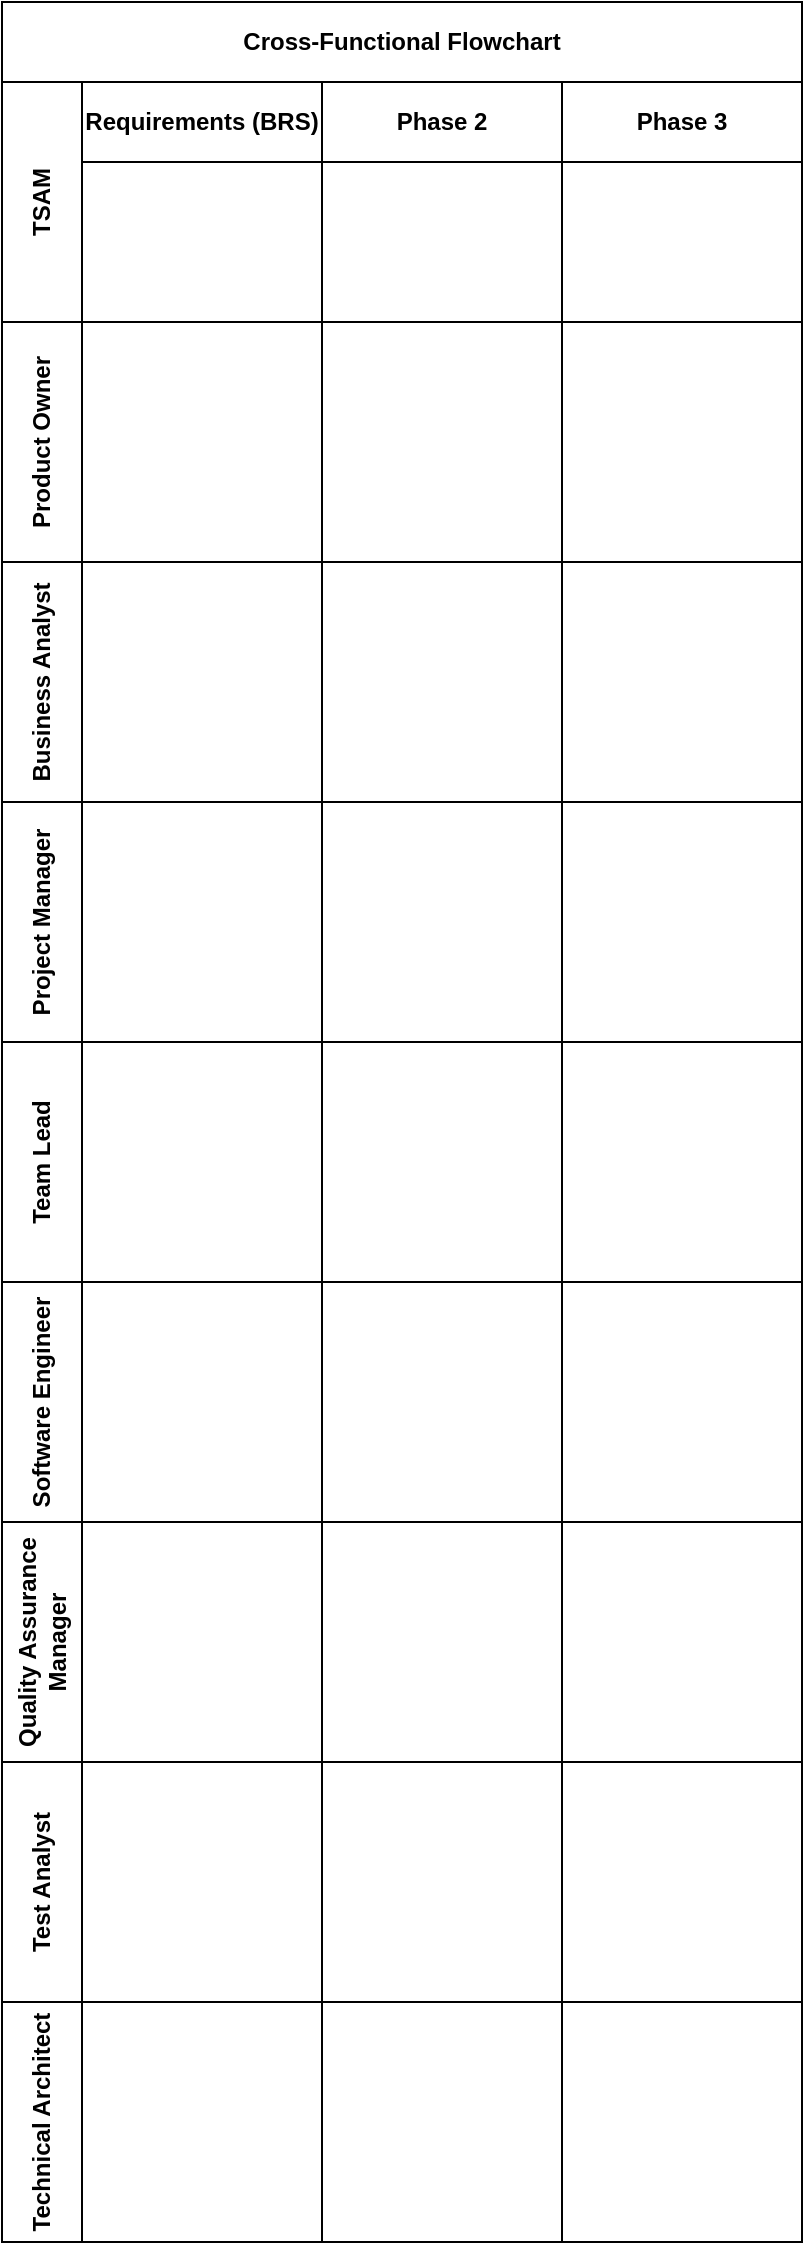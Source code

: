 <mxfile version="20.3.7" type="github">
  <diagram id="cjQkQe_6s1pKexxCDF4P" name="Page-1">
    <mxGraphModel dx="1354" dy="726" grid="1" gridSize="10" guides="1" tooltips="1" connect="1" arrows="1" fold="1" page="1" pageScale="1" pageWidth="850" pageHeight="1100" math="0" shadow="0">
      <root>
        <mxCell id="0" />
        <mxCell id="1" parent="0" />
        <mxCell id="hVLxrc-q3zMbDH1GzHd_-53" value="Cross-Functional Flowchart" style="shape=table;childLayout=tableLayout;rowLines=0;columnLines=0;startSize=40;html=1;whiteSpace=wrap;collapsible=0;recursiveResize=0;expand=0;pointerEvents=0;fontStyle=1;align=center;" vertex="1" parent="1">
          <mxGeometry x="140" y="110" width="400" height="400" as="geometry" />
        </mxCell>
        <mxCell id="hVLxrc-q3zMbDH1GzHd_-54" value="TSAM" style="swimlane;horizontal=0;points=[[0,0.5],[1,0.5]];portConstraint=eastwest;startSize=40;html=1;whiteSpace=wrap;collapsible=0;recursiveResize=0;expand=0;pointerEvents=0;fontStyle=1" vertex="1" parent="hVLxrc-q3zMbDH1GzHd_-53">
          <mxGeometry y="40" width="400" height="120" as="geometry" />
        </mxCell>
        <mxCell id="hVLxrc-q3zMbDH1GzHd_-55" value="Requirements (BRS)" style="swimlane;connectable=0;startSize=40;html=1;whiteSpace=wrap;collapsible=0;recursiveResize=0;expand=0;pointerEvents=0;" vertex="1" parent="hVLxrc-q3zMbDH1GzHd_-54">
          <mxGeometry x="40" width="120" height="120" as="geometry">
            <mxRectangle width="120" height="120" as="alternateBounds" />
          </mxGeometry>
        </mxCell>
        <mxCell id="hVLxrc-q3zMbDH1GzHd_-56" value="Phase 2" style="swimlane;connectable=0;startSize=40;html=1;whiteSpace=wrap;collapsible=0;recursiveResize=0;expand=0;pointerEvents=0;" vertex="1" parent="hVLxrc-q3zMbDH1GzHd_-54">
          <mxGeometry x="160" width="120" height="120" as="geometry">
            <mxRectangle width="120" height="120" as="alternateBounds" />
          </mxGeometry>
        </mxCell>
        <mxCell id="hVLxrc-q3zMbDH1GzHd_-57" value="Phase 3" style="swimlane;connectable=0;startSize=40;html=1;whiteSpace=wrap;collapsible=0;recursiveResize=0;expand=0;pointerEvents=0;" vertex="1" parent="hVLxrc-q3zMbDH1GzHd_-54">
          <mxGeometry x="280" width="120" height="120" as="geometry">
            <mxRectangle width="120" height="120" as="alternateBounds" />
          </mxGeometry>
        </mxCell>
        <mxCell id="hVLxrc-q3zMbDH1GzHd_-58" value="Product Owner" style="swimlane;horizontal=0;points=[[0,0.5],[1,0.5]];portConstraint=eastwest;startSize=40;html=1;whiteSpace=wrap;collapsible=0;recursiveResize=0;expand=0;pointerEvents=0;" vertex="1" parent="hVLxrc-q3zMbDH1GzHd_-53">
          <mxGeometry y="160" width="400" height="120" as="geometry" />
        </mxCell>
        <mxCell id="hVLxrc-q3zMbDH1GzHd_-59" value="" style="swimlane;connectable=0;startSize=0;html=1;whiteSpace=wrap;collapsible=0;recursiveResize=0;expand=0;pointerEvents=0;" vertex="1" parent="hVLxrc-q3zMbDH1GzHd_-58">
          <mxGeometry x="40" width="120" height="120" as="geometry">
            <mxRectangle width="120" height="120" as="alternateBounds" />
          </mxGeometry>
        </mxCell>
        <mxCell id="hVLxrc-q3zMbDH1GzHd_-60" value="" style="swimlane;connectable=0;startSize=0;html=1;whiteSpace=wrap;collapsible=0;recursiveResize=0;expand=0;pointerEvents=0;" vertex="1" parent="hVLxrc-q3zMbDH1GzHd_-58">
          <mxGeometry x="160" width="120" height="120" as="geometry">
            <mxRectangle width="120" height="120" as="alternateBounds" />
          </mxGeometry>
        </mxCell>
        <mxCell id="hVLxrc-q3zMbDH1GzHd_-61" value="" style="swimlane;connectable=0;startSize=0;html=1;whiteSpace=wrap;collapsible=0;recursiveResize=0;expand=0;pointerEvents=0;" vertex="1" parent="hVLxrc-q3zMbDH1GzHd_-58">
          <mxGeometry x="280" width="120" height="120" as="geometry">
            <mxRectangle width="120" height="120" as="alternateBounds" />
          </mxGeometry>
        </mxCell>
        <mxCell id="hVLxrc-q3zMbDH1GzHd_-62" value="Business Analyst" style="swimlane;horizontal=0;points=[[0,0.5],[1,0.5]];portConstraint=eastwest;startSize=40;html=1;whiteSpace=wrap;collapsible=0;recursiveResize=0;expand=0;pointerEvents=0;" vertex="1" parent="hVLxrc-q3zMbDH1GzHd_-53">
          <mxGeometry y="280" width="400" height="120" as="geometry" />
        </mxCell>
        <mxCell id="hVLxrc-q3zMbDH1GzHd_-63" value="" style="swimlane;connectable=0;startSize=0;html=1;whiteSpace=wrap;collapsible=0;recursiveResize=0;expand=0;pointerEvents=0;" vertex="1" parent="hVLxrc-q3zMbDH1GzHd_-62">
          <mxGeometry x="40" width="120" height="120" as="geometry">
            <mxRectangle width="120" height="120" as="alternateBounds" />
          </mxGeometry>
        </mxCell>
        <mxCell id="hVLxrc-q3zMbDH1GzHd_-79" value="Project Manager" style="swimlane;horizontal=0;points=[[0,0.5],[1,0.5]];portConstraint=eastwest;startSize=40;html=1;whiteSpace=wrap;collapsible=0;recursiveResize=0;expand=0;pointerEvents=0;" vertex="1" parent="hVLxrc-q3zMbDH1GzHd_-63">
          <mxGeometry x="-40" y="120" width="400" height="120" as="geometry" />
        </mxCell>
        <mxCell id="hVLxrc-q3zMbDH1GzHd_-80" value="" style="swimlane;connectable=0;startSize=0;html=1;whiteSpace=wrap;collapsible=0;recursiveResize=0;expand=0;pointerEvents=0;" vertex="1" parent="hVLxrc-q3zMbDH1GzHd_-79">
          <mxGeometry x="40" width="120" height="120" as="geometry">
            <mxRectangle width="120" height="120" as="alternateBounds" />
          </mxGeometry>
        </mxCell>
        <mxCell id="hVLxrc-q3zMbDH1GzHd_-81" value="" style="swimlane;connectable=0;startSize=0;html=1;whiteSpace=wrap;collapsible=0;recursiveResize=0;expand=0;pointerEvents=0;" vertex="1" parent="hVLxrc-q3zMbDH1GzHd_-79">
          <mxGeometry x="160" width="120" height="120" as="geometry">
            <mxRectangle width="120" height="120" as="alternateBounds" />
          </mxGeometry>
        </mxCell>
        <mxCell id="hVLxrc-q3zMbDH1GzHd_-82" value="" style="swimlane;connectable=0;startSize=0;html=1;whiteSpace=wrap;collapsible=0;recursiveResize=0;expand=0;pointerEvents=0;" vertex="1" parent="hVLxrc-q3zMbDH1GzHd_-79">
          <mxGeometry x="280" width="120" height="120" as="geometry">
            <mxRectangle width="120" height="120" as="alternateBounds" />
          </mxGeometry>
        </mxCell>
        <mxCell id="hVLxrc-q3zMbDH1GzHd_-84" value="Team Lead" style="swimlane;horizontal=0;points=[[0,0.5],[1,0.5]];portConstraint=eastwest;startSize=40;html=1;whiteSpace=wrap;collapsible=0;recursiveResize=0;expand=0;pointerEvents=0;" vertex="1" parent="hVLxrc-q3zMbDH1GzHd_-63">
          <mxGeometry x="-40" y="240" width="400" height="120" as="geometry" />
        </mxCell>
        <mxCell id="hVLxrc-q3zMbDH1GzHd_-85" value="" style="swimlane;connectable=0;startSize=0;html=1;whiteSpace=wrap;collapsible=0;recursiveResize=0;expand=0;pointerEvents=0;" vertex="1" parent="hVLxrc-q3zMbDH1GzHd_-84">
          <mxGeometry x="40" width="120" height="120" as="geometry">
            <mxRectangle width="120" height="120" as="alternateBounds" />
          </mxGeometry>
        </mxCell>
        <mxCell id="hVLxrc-q3zMbDH1GzHd_-88" value="Software Engineer" style="swimlane;horizontal=0;points=[[0,0.5],[1,0.5]];portConstraint=eastwest;startSize=40;html=1;whiteSpace=wrap;collapsible=0;recursiveResize=0;expand=0;pointerEvents=0;" vertex="1" parent="hVLxrc-q3zMbDH1GzHd_-85">
          <mxGeometry x="-40" y="120" width="400" height="120" as="geometry" />
        </mxCell>
        <mxCell id="hVLxrc-q3zMbDH1GzHd_-89" value="" style="swimlane;connectable=0;startSize=0;html=1;whiteSpace=wrap;collapsible=0;recursiveResize=0;expand=0;pointerEvents=0;" vertex="1" parent="hVLxrc-q3zMbDH1GzHd_-88">
          <mxGeometry x="40" width="120" height="120" as="geometry">
            <mxRectangle width="120" height="120" as="alternateBounds" />
          </mxGeometry>
        </mxCell>
        <mxCell id="hVLxrc-q3zMbDH1GzHd_-90" value="" style="swimlane;connectable=0;startSize=0;html=1;whiteSpace=wrap;collapsible=0;recursiveResize=0;expand=0;pointerEvents=0;" vertex="1" parent="hVLxrc-q3zMbDH1GzHd_-88">
          <mxGeometry x="160" width="120" height="120" as="geometry">
            <mxRectangle width="120" height="120" as="alternateBounds" />
          </mxGeometry>
        </mxCell>
        <mxCell id="hVLxrc-q3zMbDH1GzHd_-91" value="" style="swimlane;connectable=0;startSize=0;html=1;whiteSpace=wrap;collapsible=0;recursiveResize=0;expand=0;pointerEvents=0;" vertex="1" parent="hVLxrc-q3zMbDH1GzHd_-88">
          <mxGeometry x="280" width="120" height="120" as="geometry">
            <mxRectangle width="120" height="120" as="alternateBounds" />
          </mxGeometry>
        </mxCell>
        <mxCell id="hVLxrc-q3zMbDH1GzHd_-86" value="" style="swimlane;connectable=0;startSize=0;html=1;whiteSpace=wrap;collapsible=0;recursiveResize=0;expand=0;pointerEvents=0;" vertex="1" parent="hVLxrc-q3zMbDH1GzHd_-84">
          <mxGeometry x="160" width="120" height="120" as="geometry">
            <mxRectangle width="120" height="120" as="alternateBounds" />
          </mxGeometry>
        </mxCell>
        <mxCell id="hVLxrc-q3zMbDH1GzHd_-87" value="" style="swimlane;connectable=0;startSize=0;html=1;whiteSpace=wrap;collapsible=0;recursiveResize=0;expand=0;pointerEvents=0;" vertex="1" parent="hVLxrc-q3zMbDH1GzHd_-84">
          <mxGeometry x="280" width="120" height="120" as="geometry">
            <mxRectangle width="120" height="120" as="alternateBounds" />
          </mxGeometry>
        </mxCell>
        <mxCell id="hVLxrc-q3zMbDH1GzHd_-92" value="Quality Assurance Manager" style="swimlane;horizontal=0;points=[[0,0.5],[1,0.5]];portConstraint=eastwest;startSize=40;html=1;whiteSpace=wrap;collapsible=0;recursiveResize=0;expand=0;pointerEvents=0;" vertex="1" parent="hVLxrc-q3zMbDH1GzHd_-63">
          <mxGeometry x="-40" y="480" width="400" height="120" as="geometry" />
        </mxCell>
        <mxCell id="hVLxrc-q3zMbDH1GzHd_-93" value="" style="swimlane;connectable=0;startSize=0;html=1;whiteSpace=wrap;collapsible=0;recursiveResize=0;expand=0;pointerEvents=0;" vertex="1" parent="hVLxrc-q3zMbDH1GzHd_-92">
          <mxGeometry x="40" width="120" height="120" as="geometry">
            <mxRectangle width="120" height="120" as="alternateBounds" />
          </mxGeometry>
        </mxCell>
        <mxCell id="hVLxrc-q3zMbDH1GzHd_-94" value="" style="swimlane;connectable=0;startSize=0;html=1;whiteSpace=wrap;collapsible=0;recursiveResize=0;expand=0;pointerEvents=0;" vertex="1" parent="hVLxrc-q3zMbDH1GzHd_-92">
          <mxGeometry x="160" width="120" height="120" as="geometry">
            <mxRectangle width="120" height="120" as="alternateBounds" />
          </mxGeometry>
        </mxCell>
        <mxCell id="hVLxrc-q3zMbDH1GzHd_-96" value="Test Analyst" style="swimlane;horizontal=0;points=[[0,0.5],[1,0.5]];portConstraint=eastwest;startSize=40;html=1;whiteSpace=wrap;collapsible=0;recursiveResize=0;expand=0;pointerEvents=0;" vertex="1" parent="hVLxrc-q3zMbDH1GzHd_-94">
          <mxGeometry x="-160" y="120" width="400" height="120" as="geometry" />
        </mxCell>
        <mxCell id="hVLxrc-q3zMbDH1GzHd_-97" value="" style="swimlane;connectable=0;startSize=0;html=1;whiteSpace=wrap;collapsible=0;recursiveResize=0;expand=0;pointerEvents=0;" vertex="1" parent="hVLxrc-q3zMbDH1GzHd_-96">
          <mxGeometry x="40" width="120" height="120" as="geometry">
            <mxRectangle width="120" height="120" as="alternateBounds" />
          </mxGeometry>
        </mxCell>
        <mxCell id="hVLxrc-q3zMbDH1GzHd_-100" value="Technical Architect" style="swimlane;horizontal=0;points=[[0,0.5],[1,0.5]];portConstraint=eastwest;startSize=40;html=1;whiteSpace=wrap;collapsible=0;recursiveResize=0;expand=0;pointerEvents=0;" vertex="1" parent="hVLxrc-q3zMbDH1GzHd_-97">
          <mxGeometry x="-40" y="120" width="400" height="120" as="geometry" />
        </mxCell>
        <mxCell id="hVLxrc-q3zMbDH1GzHd_-101" value="" style="swimlane;connectable=0;startSize=0;html=1;whiteSpace=wrap;collapsible=0;recursiveResize=0;expand=0;pointerEvents=0;" vertex="1" parent="hVLxrc-q3zMbDH1GzHd_-100">
          <mxGeometry x="40" width="120" height="120" as="geometry">
            <mxRectangle width="120" height="120" as="alternateBounds" />
          </mxGeometry>
        </mxCell>
        <mxCell id="hVLxrc-q3zMbDH1GzHd_-102" value="" style="swimlane;connectable=0;startSize=0;html=1;whiteSpace=wrap;collapsible=0;recursiveResize=0;expand=0;pointerEvents=0;" vertex="1" parent="hVLxrc-q3zMbDH1GzHd_-100">
          <mxGeometry x="160" width="120" height="120" as="geometry">
            <mxRectangle width="120" height="120" as="alternateBounds" />
          </mxGeometry>
        </mxCell>
        <mxCell id="hVLxrc-q3zMbDH1GzHd_-103" value="" style="swimlane;connectable=0;startSize=0;html=1;whiteSpace=wrap;collapsible=0;recursiveResize=0;expand=0;pointerEvents=0;" vertex="1" parent="hVLxrc-q3zMbDH1GzHd_-100">
          <mxGeometry x="280" width="120" height="120" as="geometry">
            <mxRectangle width="120" height="120" as="alternateBounds" />
          </mxGeometry>
        </mxCell>
        <mxCell id="hVLxrc-q3zMbDH1GzHd_-98" value="" style="swimlane;connectable=0;startSize=0;html=1;whiteSpace=wrap;collapsible=0;recursiveResize=0;expand=0;pointerEvents=0;" vertex="1" parent="hVLxrc-q3zMbDH1GzHd_-96">
          <mxGeometry x="160" width="120" height="120" as="geometry">
            <mxRectangle width="120" height="120" as="alternateBounds" />
          </mxGeometry>
        </mxCell>
        <mxCell id="hVLxrc-q3zMbDH1GzHd_-99" value="" style="swimlane;connectable=0;startSize=0;html=1;whiteSpace=wrap;collapsible=0;recursiveResize=0;expand=0;pointerEvents=0;" vertex="1" parent="hVLxrc-q3zMbDH1GzHd_-96">
          <mxGeometry x="280" width="120" height="120" as="geometry">
            <mxRectangle width="120" height="120" as="alternateBounds" />
          </mxGeometry>
        </mxCell>
        <mxCell id="hVLxrc-q3zMbDH1GzHd_-95" value="" style="swimlane;connectable=0;startSize=0;html=1;whiteSpace=wrap;collapsible=0;recursiveResize=0;expand=0;pointerEvents=0;" vertex="1" parent="hVLxrc-q3zMbDH1GzHd_-92">
          <mxGeometry x="280" width="120" height="120" as="geometry">
            <mxRectangle width="120" height="120" as="alternateBounds" />
          </mxGeometry>
        </mxCell>
        <mxCell id="hVLxrc-q3zMbDH1GzHd_-64" value="" style="swimlane;connectable=0;startSize=0;html=1;whiteSpace=wrap;collapsible=0;recursiveResize=0;expand=0;pointerEvents=0;" vertex="1" parent="hVLxrc-q3zMbDH1GzHd_-62">
          <mxGeometry x="160" width="120" height="120" as="geometry">
            <mxRectangle width="120" height="120" as="alternateBounds" />
          </mxGeometry>
        </mxCell>
        <mxCell id="hVLxrc-q3zMbDH1GzHd_-65" value="" style="swimlane;connectable=0;startSize=0;html=1;whiteSpace=wrap;collapsible=0;recursiveResize=0;expand=0;pointerEvents=0;" vertex="1" parent="hVLxrc-q3zMbDH1GzHd_-62">
          <mxGeometry x="280" width="120" height="120" as="geometry">
            <mxRectangle width="120" height="120" as="alternateBounds" />
          </mxGeometry>
        </mxCell>
      </root>
    </mxGraphModel>
  </diagram>
</mxfile>

